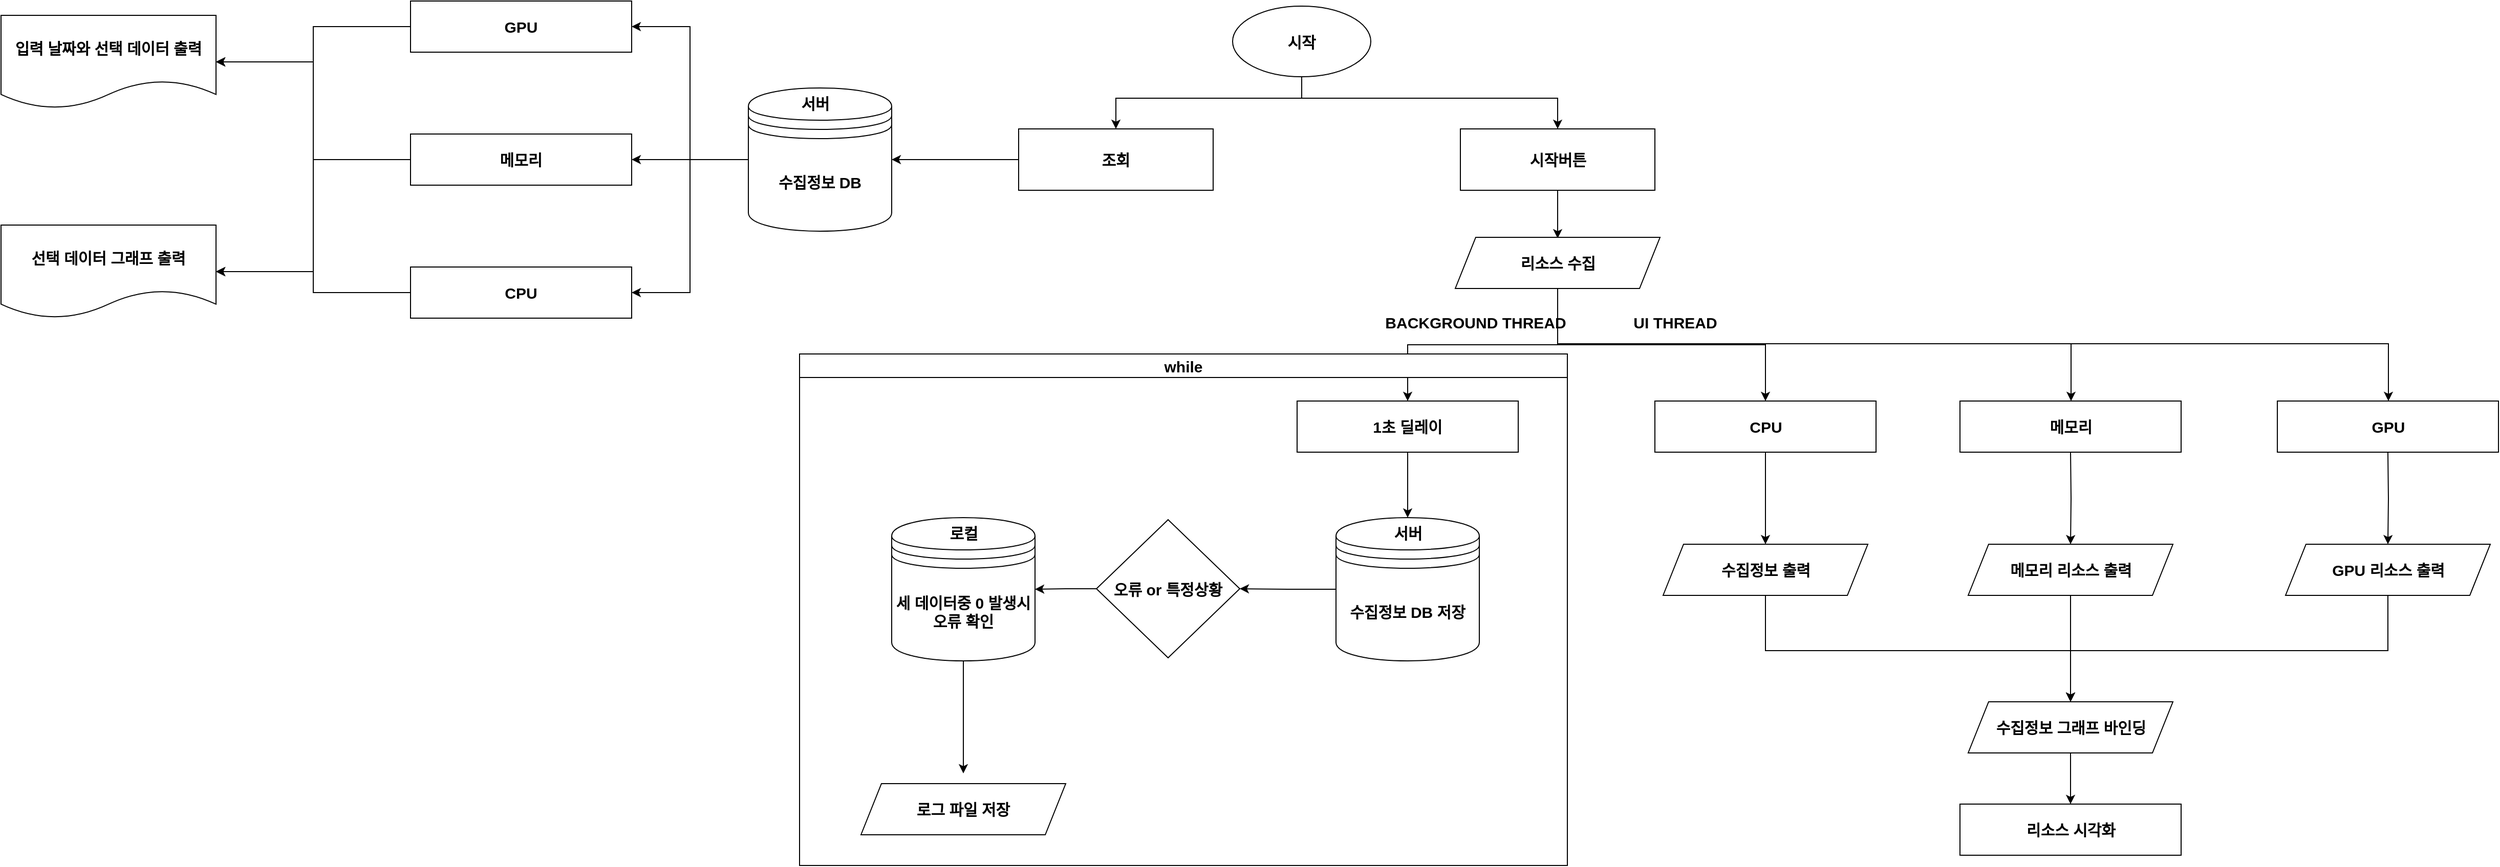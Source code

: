<mxfile version="24.4.13" type="device">
  <diagram name="페이지-1" id="lhean1Kx0GnIX3OxzAua">
    <mxGraphModel dx="4014" dy="1733" grid="1" gridSize="10" guides="1" tooltips="1" connect="1" arrows="1" fold="1" page="1" pageScale="1" pageWidth="827" pageHeight="1169" math="0" shadow="0">
      <root>
        <mxCell id="0" />
        <mxCell id="1" parent="0" />
        <mxCell id="rz5ieXXhHqn2ljubRs7p-1" value="" style="edgeStyle=orthogonalEdgeStyle;rounded=0;orthogonalLoop=1;jettySize=auto;html=1;fontSize=15;fontStyle=1" parent="1" edge="1">
          <mxGeometry relative="1" as="geometry">
            <mxPoint x="750.5" y="437" as="targetPoint" />
            <mxPoint x="750.5" y="380" as="sourcePoint" />
          </mxGeometry>
        </mxCell>
        <mxCell id="CstGvOXZLPDw2Ff4GnHm-19" style="edgeStyle=orthogonalEdgeStyle;rounded=0;orthogonalLoop=1;jettySize=auto;html=1;entryX=0.5;entryY=0;entryDx=0;entryDy=0;fontSize=15;fontStyle=1" edge="1" parent="1" source="rz5ieXXhHqn2ljubRs7p-2" target="CstGvOXZLPDw2Ff4GnHm-1">
          <mxGeometry relative="1" as="geometry">
            <Array as="points">
              <mxPoint x="501" y="300" />
              <mxPoint x="751" y="300" />
            </Array>
          </mxGeometry>
        </mxCell>
        <mxCell id="CstGvOXZLPDw2Ff4GnHm-21" style="edgeStyle=orthogonalEdgeStyle;rounded=0;orthogonalLoop=1;jettySize=auto;html=1;entryX=0.5;entryY=0;entryDx=0;entryDy=0;fontSize=15;fontStyle=1" edge="1" parent="1" source="rz5ieXXhHqn2ljubRs7p-2" target="CstGvOXZLPDw2Ff4GnHm-20">
          <mxGeometry relative="1" as="geometry">
            <Array as="points">
              <mxPoint x="501" y="300" />
              <mxPoint x="319" y="300" />
            </Array>
          </mxGeometry>
        </mxCell>
        <mxCell id="rz5ieXXhHqn2ljubRs7p-2" value="시작" style="ellipse;whiteSpace=wrap;html=1;fontSize=15;fontStyle=1" parent="1" vertex="1">
          <mxGeometry x="433" y="210" width="135" height="69" as="geometry" />
        </mxCell>
        <mxCell id="CstGvOXZLPDw2Ff4GnHm-5" style="edgeStyle=orthogonalEdgeStyle;rounded=0;orthogonalLoop=1;jettySize=auto;html=1;fontSize=15;fontStyle=1" edge="1" parent="1" source="zN-2yVyylLhwi44XTSQM-2" target="CstGvOXZLPDw2Ff4GnHm-4">
          <mxGeometry relative="1" as="geometry" />
        </mxCell>
        <mxCell id="CstGvOXZLPDw2Ff4GnHm-8" style="edgeStyle=orthogonalEdgeStyle;rounded=0;orthogonalLoop=1;jettySize=auto;html=1;entryX=0.5;entryY=0;entryDx=0;entryDy=0;fontSize=15;fontStyle=1" edge="1" parent="1" source="zN-2yVyylLhwi44XTSQM-2" target="zN-2yVyylLhwi44XTSQM-14">
          <mxGeometry relative="1" as="geometry" />
        </mxCell>
        <mxCell id="CstGvOXZLPDw2Ff4GnHm-9" style="edgeStyle=orthogonalEdgeStyle;rounded=0;orthogonalLoop=1;jettySize=auto;html=1;fontSize=15;fontStyle=1" edge="1" parent="1" source="zN-2yVyylLhwi44XTSQM-2" target="zN-2yVyylLhwi44XTSQM-15">
          <mxGeometry relative="1" as="geometry">
            <Array as="points">
              <mxPoint x="750" y="540" />
              <mxPoint x="1252" y="540" />
            </Array>
          </mxGeometry>
        </mxCell>
        <mxCell id="CstGvOXZLPDw2Ff4GnHm-10" style="edgeStyle=orthogonalEdgeStyle;rounded=0;orthogonalLoop=1;jettySize=auto;html=1;fontSize=15;fontStyle=1" edge="1" parent="1" source="zN-2yVyylLhwi44XTSQM-2" target="zN-2yVyylLhwi44XTSQM-16">
          <mxGeometry relative="1" as="geometry">
            <Array as="points">
              <mxPoint x="750" y="540" />
              <mxPoint x="1562" y="540" />
            </Array>
          </mxGeometry>
        </mxCell>
        <mxCell id="zN-2yVyylLhwi44XTSQM-2" value="리소스 수집" style="shape=parallelogram;perimeter=parallelogramPerimeter;whiteSpace=wrap;html=1;fixedSize=1;fontSize=15;fontStyle=1" parent="1" vertex="1">
          <mxGeometry x="650.5" y="436" width="200" height="50" as="geometry" />
        </mxCell>
        <mxCell id="zN-2yVyylLhwi44XTSQM-10" style="edgeStyle=orthogonalEdgeStyle;rounded=0;orthogonalLoop=1;jettySize=auto;html=1;entryX=1;entryY=0.5;entryDx=0;entryDy=0;fontSize=15;fontStyle=1" parent="1" source="DSL--bypTIvH6hy2FYRm-12" target="zN-2yVyylLhwi44XTSQM-9" edge="1">
          <mxGeometry relative="1" as="geometry" />
        </mxCell>
        <mxCell id="zN-2yVyylLhwi44XTSQM-3" value="수집정보 DB 저장" style="shape=datastore;whiteSpace=wrap;html=1;fontSize=15;fontStyle=1" parent="1" vertex="1">
          <mxGeometry x="534" y="710" width="140" height="140" as="geometry" />
        </mxCell>
        <mxCell id="CstGvOXZLPDw2Ff4GnHm-15" value="" style="edgeStyle=orthogonalEdgeStyle;rounded=0;orthogonalLoop=1;jettySize=auto;html=1;fontSize=15;fontStyle=1" edge="1" parent="1" source="zN-2yVyylLhwi44XTSQM-5" target="CstGvOXZLPDw2Ff4GnHm-14">
          <mxGeometry relative="1" as="geometry" />
        </mxCell>
        <mxCell id="zN-2yVyylLhwi44XTSQM-5" value="수집정보 그래프 바인딩" style="shape=parallelogram;perimeter=parallelogramPerimeter;whiteSpace=wrap;html=1;fixedSize=1;fontSize=15;fontStyle=1" parent="1" vertex="1">
          <mxGeometry x="1151.5" y="890" width="200" height="50" as="geometry" />
        </mxCell>
        <mxCell id="DSL--bypTIvH6hy2FYRm-16" value="" style="edgeStyle=orthogonalEdgeStyle;rounded=0;orthogonalLoop=1;jettySize=auto;html=1;fontSize=15;fontStyle=1" parent="1" source="zN-2yVyylLhwi44XTSQM-9" edge="1">
          <mxGeometry relative="1" as="geometry">
            <mxPoint x="170" y="960.0" as="targetPoint" />
          </mxGeometry>
        </mxCell>
        <mxCell id="zN-2yVyylLhwi44XTSQM-9" value="세 데이터중 0 발생시 오류 확인" style="shape=datastore;whiteSpace=wrap;html=1;fontSize=15;fontStyle=1" parent="1" vertex="1">
          <mxGeometry x="100" y="710" width="140" height="140" as="geometry" />
        </mxCell>
        <mxCell id="DSL--bypTIvH6hy2FYRm-6" value="" style="edgeStyle=orthogonalEdgeStyle;rounded=0;orthogonalLoop=1;jettySize=auto;html=1;fontSize=15;fontStyle=1" parent="1" source="zN-2yVyylLhwi44XTSQM-14" target="DSL--bypTIvH6hy2FYRm-5" edge="1">
          <mxGeometry relative="1" as="geometry" />
        </mxCell>
        <mxCell id="zN-2yVyylLhwi44XTSQM-14" value="CPU" style="rounded=0;whiteSpace=wrap;html=1;fontSize=15;fontStyle=1" parent="1" vertex="1">
          <mxGeometry x="845.5" y="596" width="216" height="50" as="geometry" />
        </mxCell>
        <mxCell id="zN-2yVyylLhwi44XTSQM-15" value="메모리" style="rounded=0;whiteSpace=wrap;html=1;fontSize=15;fontStyle=1" parent="1" vertex="1">
          <mxGeometry x="1143.5" y="596" width="216" height="50" as="geometry" />
        </mxCell>
        <mxCell id="zN-2yVyylLhwi44XTSQM-16" value="GPU" style="rounded=0;whiteSpace=wrap;html=1;fontSize=15;fontStyle=1" parent="1" vertex="1">
          <mxGeometry x="1453.5" y="596" width="216" height="50" as="geometry" />
        </mxCell>
        <mxCell id="DSL--bypTIvH6hy2FYRm-1" value="서버" style="text;html=1;align=center;verticalAlign=middle;resizable=0;points=[];autosize=1;strokeColor=none;fillColor=none;fontSize=15;fontStyle=1" parent="1" vertex="1">
          <mxGeometry x="579" y="710" width="50" height="30" as="geometry" />
        </mxCell>
        <mxCell id="DSL--bypTIvH6hy2FYRm-2" value="로컬" style="text;html=1;align=center;verticalAlign=middle;resizable=0;points=[];autosize=1;strokeColor=none;fillColor=none;fontSize=15;fontStyle=1" parent="1" vertex="1">
          <mxGeometry x="145" y="710" width="50" height="30" as="geometry" />
        </mxCell>
        <mxCell id="DSL--bypTIvH6hy2FYRm-3" value="UI THREAD" style="text;html=1;align=center;verticalAlign=middle;resizable=0;points=[];autosize=1;strokeColor=none;fillColor=none;fontSize=15;fontStyle=1" parent="1" vertex="1">
          <mxGeometry x="815" y="504" width="100" height="30" as="geometry" />
        </mxCell>
        <mxCell id="DSL--bypTIvH6hy2FYRm-4" value="BACKGROUND THREAD" style="text;html=1;align=center;verticalAlign=middle;resizable=0;points=[];autosize=1;strokeColor=none;fillColor=none;fontSize=15;fontStyle=1" parent="1" vertex="1">
          <mxGeometry x="570" y="504" width="200" height="30" as="geometry" />
        </mxCell>
        <mxCell id="CstGvOXZLPDw2Ff4GnHm-11" style="edgeStyle=orthogonalEdgeStyle;rounded=0;orthogonalLoop=1;jettySize=auto;html=1;entryX=0.5;entryY=0;entryDx=0;entryDy=0;fontSize=15;fontStyle=1" edge="1" parent="1" source="DSL--bypTIvH6hy2FYRm-5" target="zN-2yVyylLhwi44XTSQM-5">
          <mxGeometry relative="1" as="geometry">
            <Array as="points">
              <mxPoint x="954" y="840" />
              <mxPoint x="1252" y="840" />
            </Array>
          </mxGeometry>
        </mxCell>
        <mxCell id="DSL--bypTIvH6hy2FYRm-5" value="수집정보 출력" style="shape=parallelogram;perimeter=parallelogramPerimeter;whiteSpace=wrap;html=1;fixedSize=1;fontSize=15;fontStyle=1" parent="1" vertex="1">
          <mxGeometry x="853.5" y="736" width="200" height="50" as="geometry" />
        </mxCell>
        <mxCell id="DSL--bypTIvH6hy2FYRm-7" value="" style="edgeStyle=orthogonalEdgeStyle;rounded=0;orthogonalLoop=1;jettySize=auto;html=1;fontSize=15;fontStyle=1" parent="1" target="DSL--bypTIvH6hy2FYRm-8" edge="1">
          <mxGeometry relative="1" as="geometry">
            <mxPoint x="1251.5" y="646" as="sourcePoint" />
          </mxGeometry>
        </mxCell>
        <mxCell id="CstGvOXZLPDw2Ff4GnHm-12" value="" style="edgeStyle=orthogonalEdgeStyle;rounded=0;orthogonalLoop=1;jettySize=auto;html=1;fontSize=15;fontStyle=1" edge="1" parent="1" source="DSL--bypTIvH6hy2FYRm-8" target="zN-2yVyylLhwi44XTSQM-5">
          <mxGeometry relative="1" as="geometry" />
        </mxCell>
        <mxCell id="DSL--bypTIvH6hy2FYRm-8" value="메모리 리소스 출력" style="shape=parallelogram;perimeter=parallelogramPerimeter;whiteSpace=wrap;html=1;fixedSize=1;fontSize=15;fontStyle=1" parent="1" vertex="1">
          <mxGeometry x="1151.5" y="736" width="200" height="50" as="geometry" />
        </mxCell>
        <mxCell id="DSL--bypTIvH6hy2FYRm-9" value="" style="edgeStyle=orthogonalEdgeStyle;rounded=0;orthogonalLoop=1;jettySize=auto;html=1;fontSize=15;fontStyle=1" parent="1" target="DSL--bypTIvH6hy2FYRm-10" edge="1">
          <mxGeometry relative="1" as="geometry">
            <mxPoint x="1561.5" y="646" as="sourcePoint" />
          </mxGeometry>
        </mxCell>
        <mxCell id="CstGvOXZLPDw2Ff4GnHm-13" style="edgeStyle=orthogonalEdgeStyle;rounded=0;orthogonalLoop=1;jettySize=auto;html=1;entryX=0.5;entryY=0;entryDx=0;entryDy=0;fontSize=15;fontStyle=1" edge="1" parent="1" source="DSL--bypTIvH6hy2FYRm-10" target="zN-2yVyylLhwi44XTSQM-5">
          <mxGeometry relative="1" as="geometry">
            <Array as="points">
              <mxPoint x="1562" y="840" />
              <mxPoint x="1252" y="840" />
            </Array>
          </mxGeometry>
        </mxCell>
        <mxCell id="DSL--bypTIvH6hy2FYRm-10" value="GPU 리소스 출력" style="shape=parallelogram;perimeter=parallelogramPerimeter;whiteSpace=wrap;html=1;fixedSize=1;fontSize=15;fontStyle=1" parent="1" vertex="1">
          <mxGeometry x="1461.5" y="736" width="200" height="50" as="geometry" />
        </mxCell>
        <mxCell id="DSL--bypTIvH6hy2FYRm-13" value="" style="edgeStyle=orthogonalEdgeStyle;rounded=0;orthogonalLoop=1;jettySize=auto;html=1;entryX=1;entryY=0.5;entryDx=0;entryDy=0;fontSize=15;fontStyle=1" parent="1" source="zN-2yVyylLhwi44XTSQM-3" target="DSL--bypTIvH6hy2FYRm-12" edge="1">
          <mxGeometry relative="1" as="geometry">
            <mxPoint x="534" y="780" as="sourcePoint" />
            <mxPoint x="240" y="780" as="targetPoint" />
          </mxGeometry>
        </mxCell>
        <mxCell id="DSL--bypTIvH6hy2FYRm-12" value="오류 or 특정상황" style="rhombus;whiteSpace=wrap;html=1;fontSize=15;fontStyle=1" parent="1" vertex="1">
          <mxGeometry x="300" y="712" width="140" height="135" as="geometry" />
        </mxCell>
        <mxCell id="DSL--bypTIvH6hy2FYRm-17" value="로그 파일 저장" style="shape=parallelogram;perimeter=parallelogramPerimeter;whiteSpace=wrap;html=1;fixedSize=1;fontSize=15;fontStyle=1" parent="1" vertex="1">
          <mxGeometry x="70" y="970" width="200" height="50" as="geometry" />
        </mxCell>
        <mxCell id="CstGvOXZLPDw2Ff4GnHm-1" value="&lt;font style=&quot;font-size: 15px;&quot;&gt;&lt;span style=&quot;font-size: 15px;&quot;&gt;시작버튼&lt;/span&gt;&lt;/font&gt;" style="rounded=0;whiteSpace=wrap;html=1;fontSize=15;fontStyle=1" vertex="1" parent="1">
          <mxGeometry x="655.5" y="330" width="190" height="60" as="geometry" />
        </mxCell>
        <mxCell id="CstGvOXZLPDw2Ff4GnHm-6" value="" style="edgeStyle=orthogonalEdgeStyle;rounded=0;orthogonalLoop=1;jettySize=auto;html=1;fontSize=15;fontStyle=1" edge="1" parent="1" source="CstGvOXZLPDw2Ff4GnHm-4" target="DSL--bypTIvH6hy2FYRm-1">
          <mxGeometry relative="1" as="geometry" />
        </mxCell>
        <mxCell id="CstGvOXZLPDw2Ff4GnHm-4" value="1초 딜레이" style="rounded=0;whiteSpace=wrap;html=1;fontSize=15;fontStyle=1" vertex="1" parent="1">
          <mxGeometry x="496" y="596" width="216" height="50" as="geometry" />
        </mxCell>
        <mxCell id="CstGvOXZLPDw2Ff4GnHm-14" value="리소스 시각화" style="rounded=0;whiteSpace=wrap;html=1;fontSize=15;fontStyle=1" vertex="1" parent="1">
          <mxGeometry x="1143.5" y="990" width="216" height="50" as="geometry" />
        </mxCell>
        <mxCell id="CstGvOXZLPDw2Ff4GnHm-16" value="while" style="swimlane;whiteSpace=wrap;html=1;startSize=23;fontSize=15;fontStyle=1" vertex="1" parent="1">
          <mxGeometry x="10" y="550" width="750" height="500" as="geometry" />
        </mxCell>
        <mxCell id="CstGvOXZLPDw2Ff4GnHm-23" style="edgeStyle=orthogonalEdgeStyle;rounded=0;orthogonalLoop=1;jettySize=auto;html=1;entryX=1;entryY=0.5;entryDx=0;entryDy=0;fontSize=15;fontStyle=1" edge="1" parent="1" source="CstGvOXZLPDw2Ff4GnHm-20" target="CstGvOXZLPDw2Ff4GnHm-22">
          <mxGeometry relative="1" as="geometry" />
        </mxCell>
        <mxCell id="CstGvOXZLPDw2Ff4GnHm-20" value="조회" style="rounded=0;whiteSpace=wrap;html=1;fontSize=15;fontStyle=1" vertex="1" parent="1">
          <mxGeometry x="224" y="330" width="190" height="60" as="geometry" />
        </mxCell>
        <mxCell id="CstGvOXZLPDw2Ff4GnHm-28" style="edgeStyle=orthogonalEdgeStyle;rounded=0;orthogonalLoop=1;jettySize=auto;html=1;entryX=1;entryY=0.5;entryDx=0;entryDy=0;fontSize=15;fontStyle=1" edge="1" parent="1" source="CstGvOXZLPDw2Ff4GnHm-22" target="CstGvOXZLPDw2Ff4GnHm-26">
          <mxGeometry relative="1" as="geometry" />
        </mxCell>
        <mxCell id="CstGvOXZLPDw2Ff4GnHm-29" style="edgeStyle=orthogonalEdgeStyle;rounded=0;orthogonalLoop=1;jettySize=auto;html=1;entryX=1;entryY=0.5;entryDx=0;entryDy=0;fontSize=15;fontStyle=1" edge="1" parent="1" source="CstGvOXZLPDw2Ff4GnHm-22" target="CstGvOXZLPDw2Ff4GnHm-25">
          <mxGeometry relative="1" as="geometry" />
        </mxCell>
        <mxCell id="CstGvOXZLPDw2Ff4GnHm-30" style="edgeStyle=orthogonalEdgeStyle;rounded=0;orthogonalLoop=1;jettySize=auto;html=1;entryX=1;entryY=0.5;entryDx=0;entryDy=0;fontSize=15;fontStyle=1" edge="1" parent="1" source="CstGvOXZLPDw2Ff4GnHm-22" target="CstGvOXZLPDw2Ff4GnHm-27">
          <mxGeometry relative="1" as="geometry" />
        </mxCell>
        <mxCell id="CstGvOXZLPDw2Ff4GnHm-22" value="수집정보 DB" style="shape=datastore;whiteSpace=wrap;html=1;fontSize=15;fontStyle=1" vertex="1" parent="1">
          <mxGeometry x="-40" y="290" width="140" height="140" as="geometry" />
        </mxCell>
        <mxCell id="CstGvOXZLPDw2Ff4GnHm-24" value="서버" style="text;html=1;align=center;verticalAlign=middle;resizable=0;points=[];autosize=1;strokeColor=none;fillColor=none;fontSize=15;fontStyle=1" vertex="1" parent="1">
          <mxGeometry y="290" width="50" height="30" as="geometry" />
        </mxCell>
        <mxCell id="CstGvOXZLPDw2Ff4GnHm-35" style="edgeStyle=orthogonalEdgeStyle;rounded=0;orthogonalLoop=1;jettySize=auto;html=1;entryX=1;entryY=0.5;entryDx=0;entryDy=0;fontSize=15;fontStyle=1" edge="1" parent="1" source="CstGvOXZLPDw2Ff4GnHm-25" target="CstGvOXZLPDw2Ff4GnHm-31">
          <mxGeometry relative="1" as="geometry" />
        </mxCell>
        <mxCell id="CstGvOXZLPDw2Ff4GnHm-39" style="edgeStyle=orthogonalEdgeStyle;rounded=0;orthogonalLoop=1;jettySize=auto;html=1;fontSize=15;fontStyle=1" edge="1" parent="1" source="CstGvOXZLPDw2Ff4GnHm-25" target="CstGvOXZLPDw2Ff4GnHm-32">
          <mxGeometry relative="1" as="geometry" />
        </mxCell>
        <mxCell id="CstGvOXZLPDw2Ff4GnHm-25" value="CPU" style="rounded=0;whiteSpace=wrap;html=1;fontSize=15;fontStyle=1" vertex="1" parent="1">
          <mxGeometry x="-370" y="465" width="216" height="50" as="geometry" />
        </mxCell>
        <mxCell id="CstGvOXZLPDw2Ff4GnHm-34" style="edgeStyle=orthogonalEdgeStyle;rounded=0;orthogonalLoop=1;jettySize=auto;html=1;entryX=1;entryY=0.5;entryDx=0;entryDy=0;fontSize=15;fontStyle=1" edge="1" parent="1" source="CstGvOXZLPDw2Ff4GnHm-26" target="CstGvOXZLPDw2Ff4GnHm-31">
          <mxGeometry relative="1" as="geometry" />
        </mxCell>
        <mxCell id="CstGvOXZLPDw2Ff4GnHm-38" style="edgeStyle=orthogonalEdgeStyle;rounded=0;orthogonalLoop=1;jettySize=auto;html=1;entryX=1;entryY=0.5;entryDx=0;entryDy=0;fontSize=15;fontStyle=1" edge="1" parent="1" source="CstGvOXZLPDw2Ff4GnHm-26" target="CstGvOXZLPDw2Ff4GnHm-32">
          <mxGeometry relative="1" as="geometry" />
        </mxCell>
        <mxCell id="CstGvOXZLPDw2Ff4GnHm-26" value="메모리" style="rounded=0;whiteSpace=wrap;html=1;fontSize=15;fontStyle=1" vertex="1" parent="1">
          <mxGeometry x="-370" y="335" width="216" height="50" as="geometry" />
        </mxCell>
        <mxCell id="CstGvOXZLPDw2Ff4GnHm-33" style="edgeStyle=orthogonalEdgeStyle;rounded=0;orthogonalLoop=1;jettySize=auto;html=1;entryX=1;entryY=0.5;entryDx=0;entryDy=0;fontSize=15;fontStyle=1" edge="1" parent="1" source="CstGvOXZLPDw2Ff4GnHm-27" target="CstGvOXZLPDw2Ff4GnHm-31">
          <mxGeometry relative="1" as="geometry" />
        </mxCell>
        <mxCell id="CstGvOXZLPDw2Ff4GnHm-37" style="edgeStyle=orthogonalEdgeStyle;rounded=0;orthogonalLoop=1;jettySize=auto;html=1;entryX=1;entryY=0.5;entryDx=0;entryDy=0;fontSize=15;fontStyle=1" edge="1" parent="1" source="CstGvOXZLPDw2Ff4GnHm-27" target="CstGvOXZLPDw2Ff4GnHm-32">
          <mxGeometry relative="1" as="geometry" />
        </mxCell>
        <mxCell id="CstGvOXZLPDw2Ff4GnHm-27" value="GPU" style="rounded=0;whiteSpace=wrap;html=1;fontSize=15;fontStyle=1" vertex="1" parent="1">
          <mxGeometry x="-370" y="205" width="216" height="50" as="geometry" />
        </mxCell>
        <mxCell id="CstGvOXZLPDw2Ff4GnHm-31" value="입력 날짜와 선택 데이터 출력" style="shape=document;whiteSpace=wrap;html=1;boundedLbl=1;fontSize=15;fontStyle=1" vertex="1" parent="1">
          <mxGeometry x="-770" y="219" width="210" height="91" as="geometry" />
        </mxCell>
        <mxCell id="CstGvOXZLPDw2Ff4GnHm-32" value="선택 데이터 그래프 출력" style="shape=document;whiteSpace=wrap;html=1;boundedLbl=1;fontSize=15;fontStyle=1" vertex="1" parent="1">
          <mxGeometry x="-770" y="424" width="210" height="91" as="geometry" />
        </mxCell>
      </root>
    </mxGraphModel>
  </diagram>
</mxfile>
